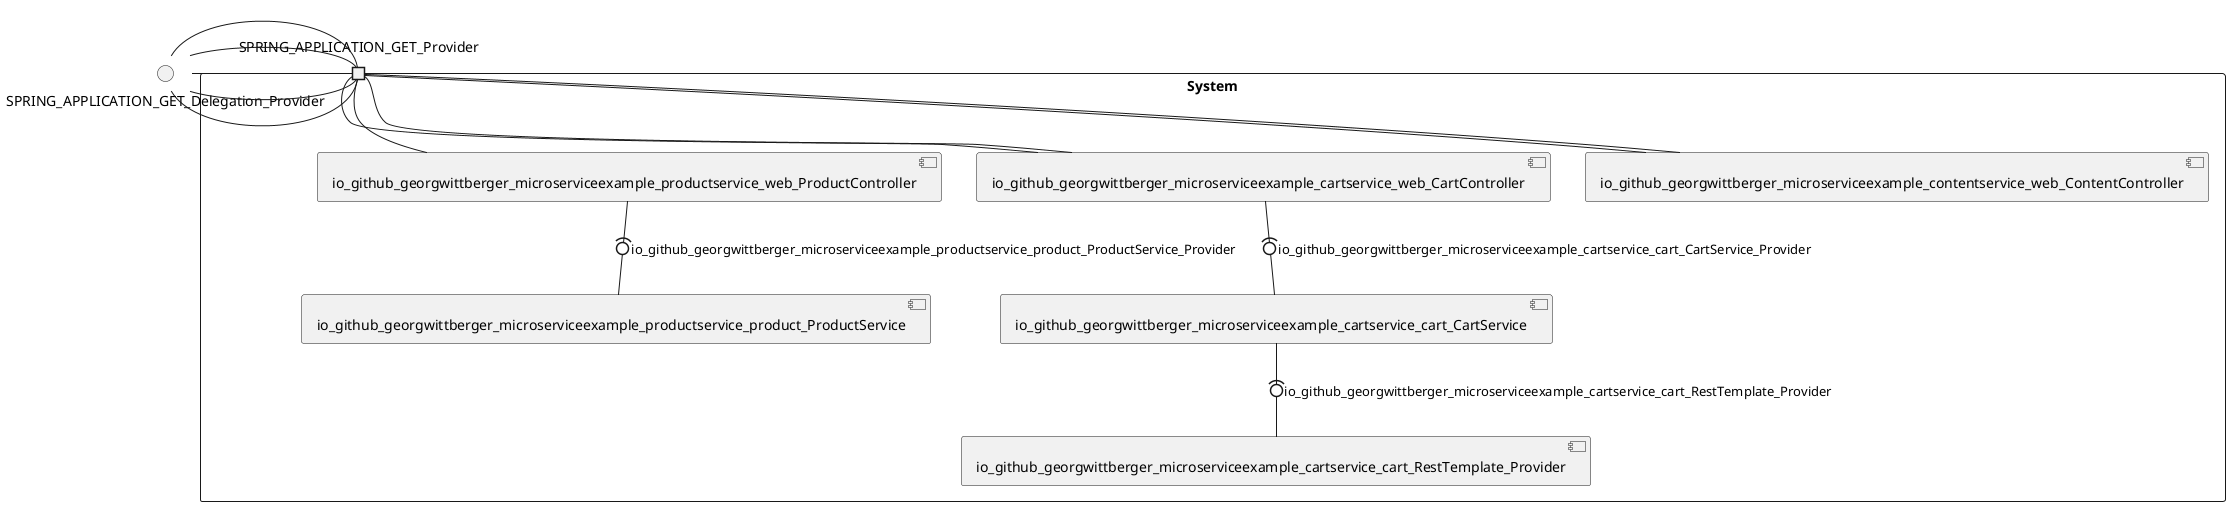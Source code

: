 @startuml
skinparam fixCircleLabelOverlapping true
skinparam componentStyle uml2
() SPRING_APPLICATION_GET_Delegation_Provider
rectangle System {
[io_github_georgwittberger_microserviceexample_cartservice_cart_CartService] [[georgwittberger-apache-spring-boot-microservice-example.repository#_QiC58cTAEe6gYKJH4hH-8Q]]
[io_github_georgwittberger_microserviceexample_cartservice_cart_RestTemplate_Provider] [[georgwittberger-apache-spring-boot-microservice-example.repository#_QiC58cTAEe6gYKJH4hH-8Q]]
[io_github_georgwittberger_microserviceexample_cartservice_web_CartController] [[georgwittberger-apache-spring-boot-microservice-example.repository#_QiC58cTAEe6gYKJH4hH-8Q]]
[io_github_georgwittberger_microserviceexample_contentservice_web_ContentController] [[georgwittberger-apache-spring-boot-microservice-example.repository#_QiC58cTAEe6gYKJH4hH-8Q]]
[io_github_georgwittberger_microserviceexample_productservice_product_ProductService] [[georgwittberger-apache-spring-boot-microservice-example.repository#_QiC58cTAEe6gYKJH4hH-8Q]]
[io_github_georgwittberger_microserviceexample_productservice_web_ProductController] [[georgwittberger-apache-spring-boot-microservice-example.repository#_QiC58cTAEe6gYKJH4hH-8Q]]
port SPRING_APPLICATION_GET_Provider
SPRING_APPLICATION_GET_Delegation_Provider - SPRING_APPLICATION_GET_Provider
SPRING_APPLICATION_GET_Provider - [io_github_georgwittberger_microserviceexample_contentservice_web_ContentController]
port SPRING_APPLICATION_GET_Provider
SPRING_APPLICATION_GET_Delegation_Provider - SPRING_APPLICATION_GET_Provider
SPRING_APPLICATION_GET_Provider - [io_github_georgwittberger_microserviceexample_productservice_web_ProductController]
port SPRING_APPLICATION_GET_Provider
SPRING_APPLICATION_GET_Delegation_Provider - SPRING_APPLICATION_GET_Provider
SPRING_APPLICATION_GET_Provider - [io_github_georgwittberger_microserviceexample_cartservice_web_CartController]
port SPRING_APPLICATION_GET_Provider
SPRING_APPLICATION_GET_Delegation_Provider - SPRING_APPLICATION_GET_Provider
SPRING_APPLICATION_GET_Provider - [io_github_georgwittberger_microserviceexample_cartservice_web_CartController]
port SPRING_APPLICATION_GET_Provider
SPRING_APPLICATION_GET_Delegation_Provider - SPRING_APPLICATION_GET_Provider
SPRING_APPLICATION_GET_Provider - [io_github_georgwittberger_microserviceexample_contentservice_web_ContentController]
[io_github_georgwittberger_microserviceexample_cartservice_web_CartController] -(0- [io_github_georgwittberger_microserviceexample_cartservice_cart_CartService] : io_github_georgwittberger_microserviceexample_cartservice_cart_CartService_Provider
[io_github_georgwittberger_microserviceexample_cartservice_cart_CartService] -(0- [io_github_georgwittberger_microserviceexample_cartservice_cart_RestTemplate_Provider] : io_github_georgwittberger_microserviceexample_cartservice_cart_RestTemplate_Provider
[io_github_georgwittberger_microserviceexample_productservice_web_ProductController] -(0- [io_github_georgwittberger_microserviceexample_productservice_product_ProductService] : io_github_georgwittberger_microserviceexample_productservice_product_ProductService_Provider
}

@enduml
